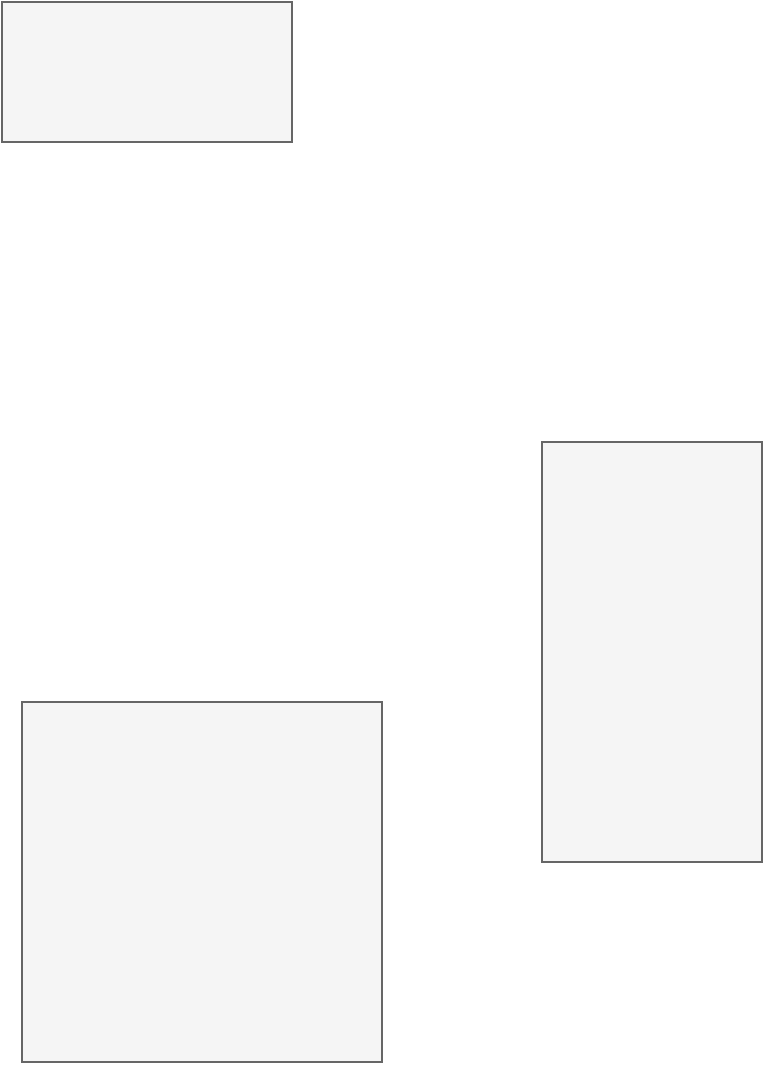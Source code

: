 <mxfile version="10.6.7" type="github"><diagram id="oesQ2IHil6tgki_5QlsM" name="直播"><mxGraphModel dx="1398" dy="773" grid="1" gridSize="10" guides="1" tooltips="1" connect="1" arrows="1" fold="1" page="1" pageScale="1" pageWidth="827" pageHeight="1169" math="0" shadow="0"><root><mxCell id="0"/><mxCell id="1" parent="0"/><mxCell id="EyD_30xfjQtKq-Nvy-M9-2" value="" style="whiteSpace=wrap;html=1;fillColor=#f5f5f5;strokeColor=#666666;fontColor=#333333;" vertex="1" parent="1"><mxGeometry x="580" y="320" width="110" height="210" as="geometry"/></mxCell><mxCell id="EyD_30xfjQtKq-Nvy-M9-3" value="" style="whiteSpace=wrap;html=1;aspect=fixed;fillColor=#f5f5f5;strokeColor=#666666;fontColor=#333333;" vertex="1" parent="1"><mxGeometry x="320" y="450" width="180" height="180" as="geometry"/></mxCell><mxCell id="EyD_30xfjQtKq-Nvy-M9-4" value="" style="rounded=0;whiteSpace=wrap;html=1;fillColor=#f5f5f5;strokeColor=#666666;fontColor=#333333;" vertex="1" parent="1"><mxGeometry x="310" y="100" width="145" height="70" as="geometry"/></mxCell></root></mxGraphModel></diagram></mxfile>